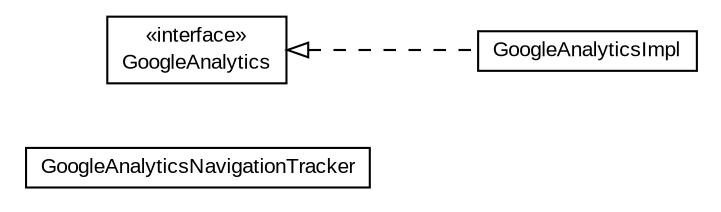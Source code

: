#!/usr/local/bin/dot
#
# Class diagram 
# Generated by UMLGraph version R5_6-24-gf6e263 (http://www.umlgraph.org/)
#

digraph G {
	edge [fontname="arial",fontsize=10,labelfontname="arial",labelfontsize=10];
	node [fontname="arial",fontsize=10,shape=plaintext];
	nodesep=0.25;
	ranksep=0.5;
	rankdir=LR;
	// com.gwtplatform.mvp.client.googleanalytics.GoogleAnalyticsNavigationTracker
	c18504 [label=<<table title="com.gwtplatform.mvp.client.googleanalytics.GoogleAnalyticsNavigationTracker" border="0" cellborder="1" cellspacing="0" cellpadding="2" port="p" href="./GoogleAnalyticsNavigationTracker.html">
		<tr><td><table border="0" cellspacing="0" cellpadding="1">
<tr><td align="center" balign="center"> GoogleAnalyticsNavigationTracker </td></tr>
		</table></td></tr>
		</table>>, URL="./GoogleAnalyticsNavigationTracker.html", fontname="arial", fontcolor="black", fontsize=10.0];
	// com.gwtplatform.mvp.client.googleanalytics.GoogleAnalyticsImpl
	c18505 [label=<<table title="com.gwtplatform.mvp.client.googleanalytics.GoogleAnalyticsImpl" border="0" cellborder="1" cellspacing="0" cellpadding="2" port="p" href="./GoogleAnalyticsImpl.html">
		<tr><td><table border="0" cellspacing="0" cellpadding="1">
<tr><td align="center" balign="center"> GoogleAnalyticsImpl </td></tr>
		</table></td></tr>
		</table>>, URL="./GoogleAnalyticsImpl.html", fontname="arial", fontcolor="black", fontsize=10.0];
	// com.gwtplatform.mvp.client.googleanalytics.GoogleAnalytics
	c18506 [label=<<table title="com.gwtplatform.mvp.client.googleanalytics.GoogleAnalytics" border="0" cellborder="1" cellspacing="0" cellpadding="2" port="p" href="./GoogleAnalytics.html">
		<tr><td><table border="0" cellspacing="0" cellpadding="1">
<tr><td align="center" balign="center"> &#171;interface&#187; </td></tr>
<tr><td align="center" balign="center"> GoogleAnalytics </td></tr>
		</table></td></tr>
		</table>>, URL="./GoogleAnalytics.html", fontname="arial", fontcolor="black", fontsize=10.0];
	//com.gwtplatform.mvp.client.googleanalytics.GoogleAnalyticsImpl implements com.gwtplatform.mvp.client.googleanalytics.GoogleAnalytics
	c18506:p -> c18505:p [dir=back,arrowtail=empty,style=dashed];
}

